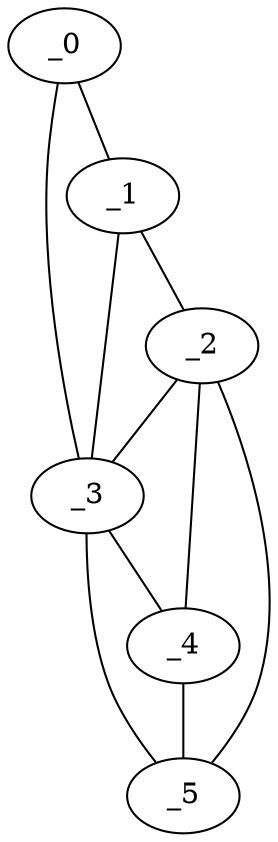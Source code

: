 graph "obj94__190.gxl" {
	_0	 [x=45,
		y=41];
	_1	 [x=57,
		y=44];
	_0 -- _1	 [valence=1];
	_3	 [x=78,
		y=77];
	_0 -- _3	 [valence=1];
	_2	 [x=64,
		y=46];
	_1 -- _2	 [valence=1];
	_1 -- _3	 [valence=1];
	_2 -- _3	 [valence=2];
	_4	 [x=86,
		y=73];
	_2 -- _4	 [valence=2];
	_5	 [x=97,
		y=68];
	_2 -- _5	 [valence=1];
	_3 -- _4	 [valence=1];
	_3 -- _5	 [valence=1];
	_4 -- _5	 [valence=2];
}
